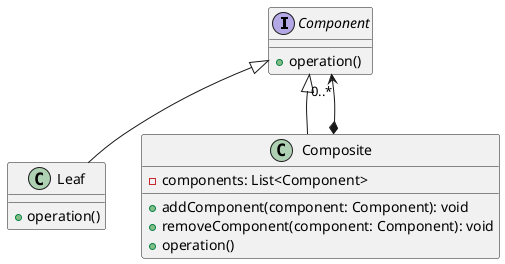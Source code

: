 @startuml
interface Component {
  +operation()
}

class Leaf {
  +operation()
}

class Composite {
  -components: List<Component>

  +addComponent(component: Component): void
  +removeComponent(component: Component): void
  +operation()
}

Component <|-- Leaf
Component <|-- Composite
Component "0..*" <--* Composite
@enduml